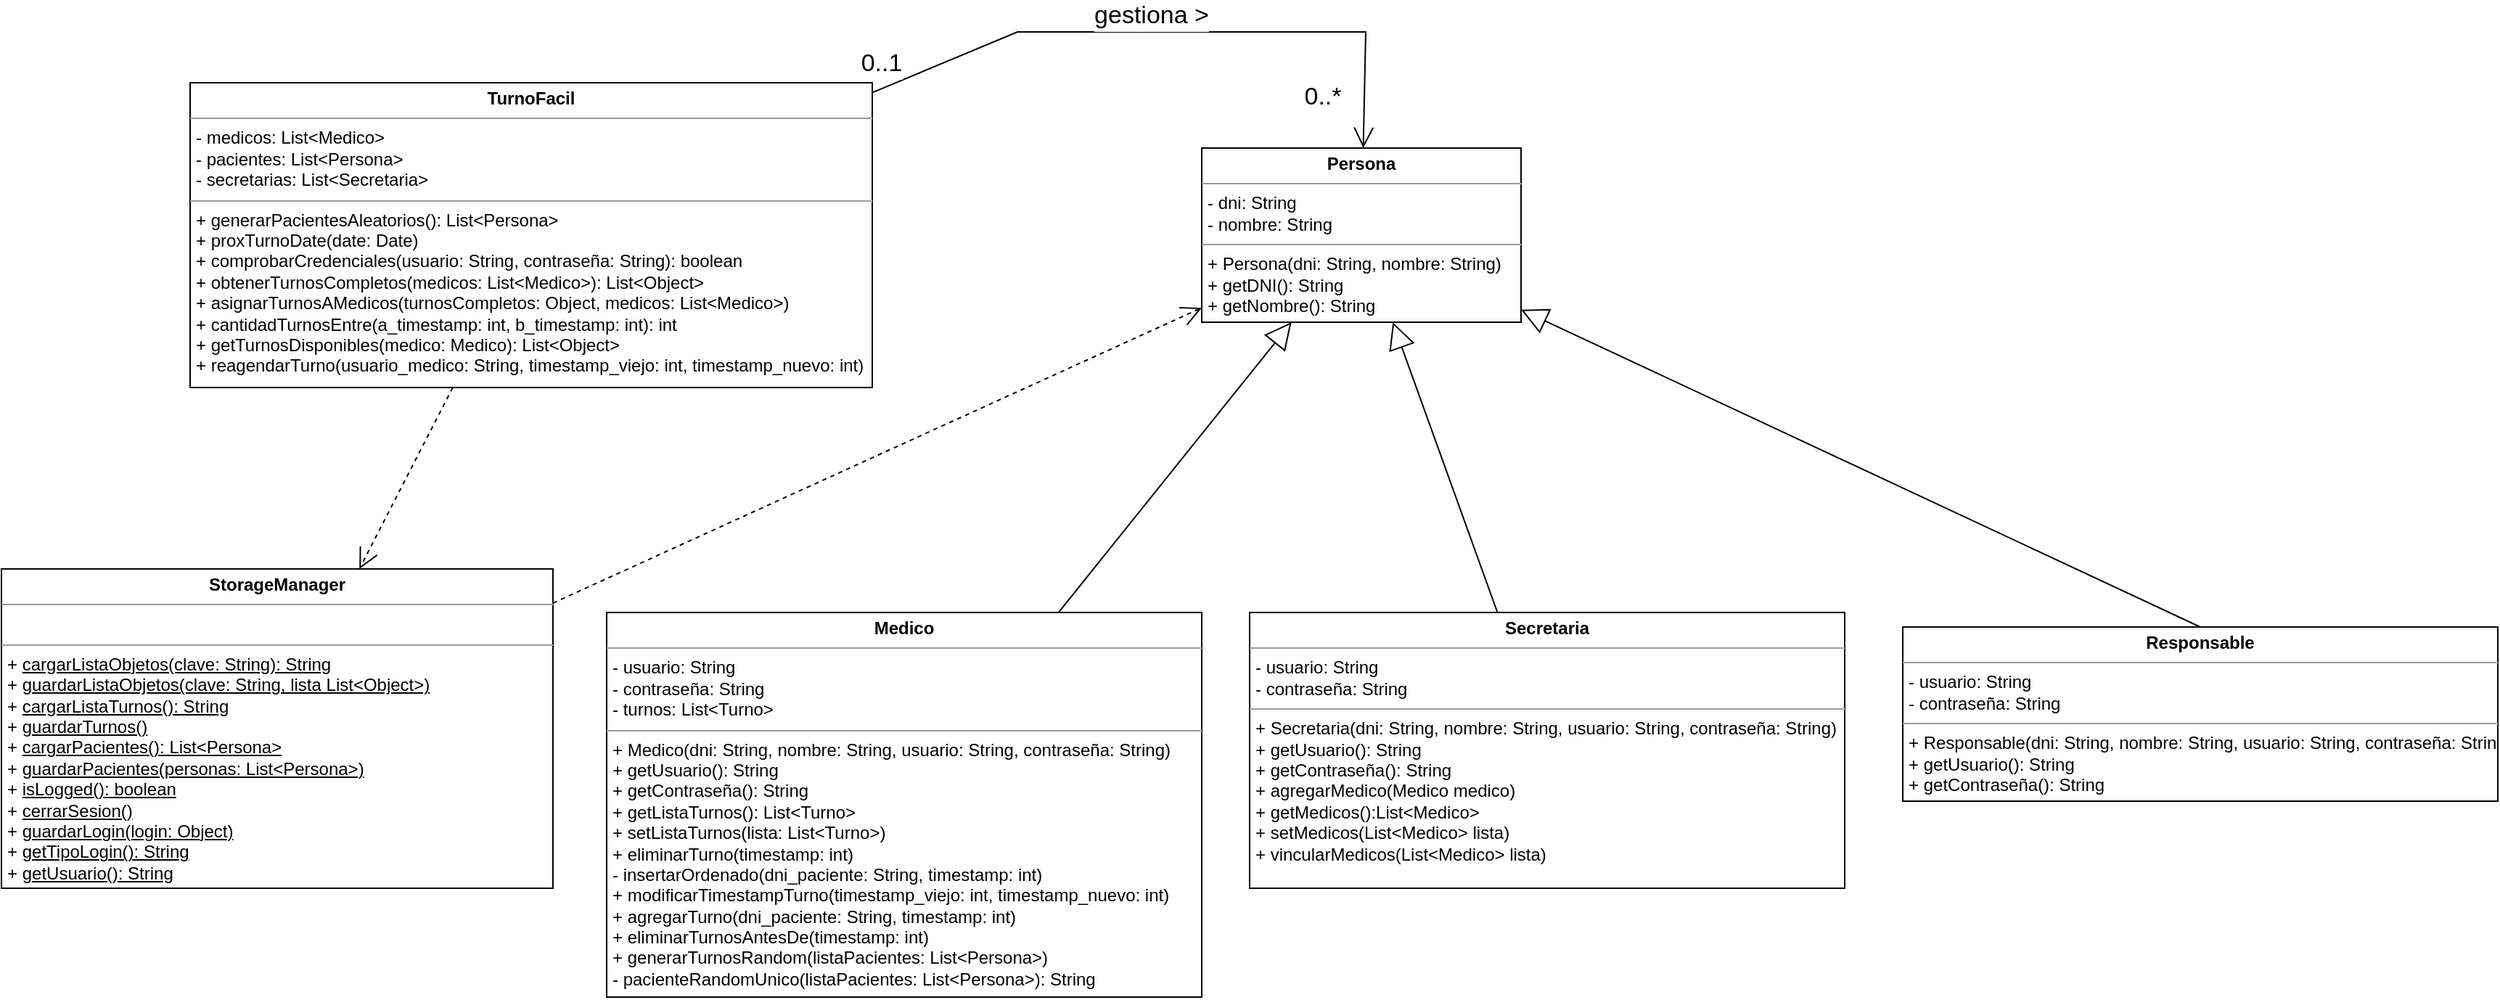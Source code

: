<mxfile version="20.0.1" type="device"><diagram id="Sh0-JjySoyQDVDXOeWS3" name="Page-1"><mxGraphModel dx="3307" dy="1389" grid="1" gridSize="10" guides="1" tooltips="1" connect="1" arrows="1" fold="1" page="1" pageScale="1" pageWidth="827" pageHeight="1169" math="0" shadow="0"><root><mxCell id="0"/><mxCell id="1" parent="0"/><mxCell id="pM_m-otj_XF6B5OfANBt-13" value="&lt;p style=&quot;margin:0px;margin-top:4px;text-align:center;&quot;&gt;&lt;b&gt;Persona&lt;/b&gt;&lt;/p&gt;&lt;hr size=&quot;1&quot;&gt;&lt;p style=&quot;margin:0px;margin-left:4px;&quot;&gt;- dni: String&lt;/p&gt;&lt;p style=&quot;margin:0px;margin-left:4px;&quot;&gt;- nombre: String&lt;/p&gt;&lt;hr size=&quot;1&quot;&gt;&lt;p style=&quot;margin:0px;margin-left:4px;&quot;&gt;+ Persona(dni: String, nombre: String)&lt;/p&gt;&lt;p style=&quot;margin:0px;margin-left:4px;&quot;&gt;+ getDNI(): String&lt;/p&gt;&lt;p style=&quot;margin:0px;margin-left:4px;&quot;&gt;+ getNombre(): String&lt;/p&gt;" style="verticalAlign=top;align=left;overflow=fill;fontSize=12;fontFamily=Helvetica;html=1;" parent="1" vertex="1"><mxGeometry x="607" y="380" width="220" height="120" as="geometry"/></mxCell><mxCell id="pM_m-otj_XF6B5OfANBt-16" value="&lt;p style=&quot;margin:0px;margin-top:4px;text-align:center;&quot;&gt;&lt;b&gt;Secretaria&lt;/b&gt;&lt;/p&gt;&lt;hr size=&quot;1&quot;&gt;&lt;p style=&quot;margin:0px;margin-left:4px;&quot;&gt;- usuario: String&lt;br&gt;&lt;/p&gt;&lt;p style=&quot;margin:0px;margin-left:4px;&quot;&gt;- contraseña: String&lt;/p&gt;&lt;hr size=&quot;1&quot;&gt;&lt;p style=&quot;margin:0px;margin-left:4px;&quot;&gt;+ Secretaria(dni: String, nombre: String, usuario: String, contraseña: String)&lt;/p&gt;&lt;p style=&quot;margin:0px;margin-left:4px;&quot;&gt;+ getUsuario(): String&lt;/p&gt;&lt;p style=&quot;margin:0px;margin-left:4px;&quot;&gt;+ getContraseña(): String&lt;/p&gt;&lt;p style=&quot;margin:0px;margin-left:4px;&quot;&gt;+ agregarMedico(Medico medico)&lt;/p&gt;&lt;p style=&quot;margin:0px;margin-left:4px;&quot;&gt;+ getMedicos():List&amp;lt;Medico&amp;gt;&lt;/p&gt;&lt;p style=&quot;margin:0px;margin-left:4px;&quot;&gt;+ setMedicos(List&amp;lt;Medico&amp;gt; lista)&lt;/p&gt;&lt;p style=&quot;margin:0px;margin-left:4px;&quot;&gt;+ vincularMedicos(List&amp;lt;Medico&amp;gt; lista)&lt;/p&gt;&lt;p style=&quot;margin:0px;margin-left:4px;&quot;&gt;&lt;br&gt;&lt;/p&gt;" style="verticalAlign=top;align=left;overflow=fill;fontSize=12;fontFamily=Helvetica;html=1;" parent="1" vertex="1"><mxGeometry x="640" y="700" width="410" height="190" as="geometry"/></mxCell><mxCell id="pM_m-otj_XF6B5OfANBt-18" value="&lt;p style=&quot;margin:0px;margin-top:4px;text-align:center;&quot;&gt;&lt;b&gt;Medico&lt;/b&gt;&lt;/p&gt;&lt;hr size=&quot;1&quot;&gt;&lt;p style=&quot;margin:0px;margin-left:4px;&quot;&gt;- usuario: String&lt;br&gt;&lt;/p&gt;&lt;p style=&quot;margin:0px;margin-left:4px;&quot;&gt;- contraseña: String&lt;/p&gt;&lt;p style=&quot;margin:0px;margin-left:4px;&quot;&gt;- turnos: List&amp;lt;Turno&amp;gt;&lt;/p&gt;&lt;hr size=&quot;1&quot;&gt;&lt;p style=&quot;margin:0px;margin-left:4px;&quot;&gt;+ Medico(dni: String, nombre: String, usuario: String, contraseña: String)&lt;/p&gt;&lt;p style=&quot;margin:0px;margin-left:4px;&quot;&gt;+ getUsuario(): String&lt;/p&gt;&lt;p style=&quot;margin:0px;margin-left:4px;&quot;&gt;+ getContraseña(): String&lt;/p&gt;&lt;p style=&quot;margin:0px;margin-left:4px;&quot;&gt;+ getListaTurnos(): List&amp;lt;Turno&amp;gt;&lt;/p&gt;&lt;p style=&quot;margin:0px;margin-left:4px;&quot;&gt;+ setListaTurnos(lista: List&amp;lt;Turno&amp;gt;)&lt;/p&gt;&lt;p style=&quot;margin:0px;margin-left:4px;&quot;&gt;+ eliminarTurno(timestamp: int)&lt;/p&gt;&lt;p style=&quot;margin:0px;margin-left:4px;&quot;&gt;- insertarOrdenado(dni_paciente: String, timestamp: int)&lt;/p&gt;&lt;p style=&quot;margin:0px;margin-left:4px;&quot;&gt;+ modificarTimestampTurno(timestamp_viejo: int, timestamp_nuevo: int)&lt;/p&gt;&lt;p style=&quot;margin:0px;margin-left:4px;&quot;&gt;+&amp;nbsp;agregarTurno(dni_paciente: String, timestamp: int)&lt;/p&gt;&lt;p style=&quot;margin:0px;margin-left:4px;&quot;&gt;+&amp;nbsp;eliminarTurnosAntesDe(timestamp: int)&lt;/p&gt;&lt;p style=&quot;margin:0px;margin-left:4px;&quot;&gt;+ generarTurnosRandom(listaPacientes: List&amp;lt;Persona&amp;gt;)&lt;br&gt;&lt;/p&gt;&lt;p style=&quot;margin:0px;margin-left:4px;&quot;&gt;- pacienteRandomUnico(listaPacientes: List&amp;lt;Persona&amp;gt;): String&lt;/p&gt;" style="verticalAlign=top;align=left;overflow=fill;fontSize=12;fontFamily=Helvetica;html=1;" parent="1" vertex="1"><mxGeometry x="197" y="700" width="410" height="265" as="geometry"/></mxCell><mxCell id="pM_m-otj_XF6B5OfANBt-19" value="" style="endArrow=block;endSize=16;endFill=0;html=1;rounded=0;" parent="1" source="pM_m-otj_XF6B5OfANBt-18" target="pM_m-otj_XF6B5OfANBt-13" edge="1"><mxGeometry width="160" relative="1" as="geometry"><mxPoint x="300" y="730" as="sourcePoint"/><mxPoint x="460" y="730" as="targetPoint"/></mxGeometry></mxCell><mxCell id="pM_m-otj_XF6B5OfANBt-20" value="" style="endArrow=block;endSize=16;endFill=0;html=1;rounded=0;" parent="1" source="pM_m-otj_XF6B5OfANBt-16" target="pM_m-otj_XF6B5OfANBt-13" edge="1"><mxGeometry width="160" relative="1" as="geometry"><mxPoint x="350.485" y="595" as="sourcePoint"/><mxPoint x="402.233" y="530" as="targetPoint"/></mxGeometry></mxCell><mxCell id="pM_m-otj_XF6B5OfANBt-21" value="&lt;p style=&quot;margin:0px;margin-top:4px;text-align:center;&quot;&gt;&lt;b&gt;StorageManager&lt;/b&gt;&lt;/p&gt;&lt;hr size=&quot;1&quot;&gt;&lt;p style=&quot;margin:0px;margin-left:4px;&quot;&gt;&lt;br&gt;&lt;/p&gt;&lt;hr size=&quot;1&quot;&gt;&lt;p style=&quot;margin:0px;margin-left:4px;&quot;&gt;+ &lt;u&gt;cargarListaObjetos(clave: String): String&lt;/u&gt;&lt;/p&gt;&lt;p style=&quot;margin:0px;margin-left:4px;&quot;&gt;+ &lt;u&gt;guardarListaObjetos(clave: String, lista List&amp;lt;Object&amp;gt;)&lt;/u&gt;&lt;/p&gt;&lt;p style=&quot;margin:0px;margin-left:4px;&quot;&gt;+ &lt;u&gt;cargarListaTurnos(): String&lt;/u&gt;&lt;/p&gt;&lt;p style=&quot;margin:0px;margin-left:4px;&quot;&gt;+ &lt;u&gt;guardarTurnos()&lt;br&gt;&lt;/u&gt;&lt;/p&gt;&lt;p style=&quot;margin:0px;margin-left:4px;&quot;&gt;+ &lt;u&gt;cargarPacientes(): List&amp;lt;Persona&amp;gt;&lt;/u&gt;&lt;/p&gt;&lt;p style=&quot;margin:0px;margin-left:4px;&quot;&gt;+ &lt;u&gt;guardarPacientes(personas: List&amp;lt;Persona&amp;gt;)&lt;/u&gt;&lt;/p&gt;&lt;p style=&quot;margin:0px;margin-left:4px;&quot;&gt;+ &lt;u&gt;isLogged(): boolean&lt;/u&gt;&lt;/p&gt;&lt;p style=&quot;margin:0px;margin-left:4px;&quot;&gt;+ &lt;u&gt;cerrarSesion()&lt;/u&gt;&lt;/p&gt;&lt;p style=&quot;margin:0px;margin-left:4px;&quot;&gt;+ &lt;u&gt;guardarLogin(login: Object)&lt;/u&gt;&lt;/p&gt;&lt;p style=&quot;margin:0px;margin-left:4px;&quot;&gt;+ &lt;u&gt;getTipoLogin(): String&lt;/u&gt;&lt;/p&gt;&lt;p style=&quot;margin:0px;margin-left:4px;&quot;&gt;+ &lt;u&gt;getUsuario(): String&lt;/u&gt;&lt;/p&gt;" style="verticalAlign=top;align=left;overflow=fill;fontSize=12;fontFamily=Helvetica;html=1;" parent="1" vertex="1"><mxGeometry x="-220" y="670" width="380" height="220" as="geometry"/></mxCell><mxCell id="EodtwXnUMzkQa7OgCqqU-1" value="&lt;p style=&quot;margin:0px;margin-top:4px;text-align:center;&quot;&gt;&lt;b&gt;TurnoFacil&lt;/b&gt;&lt;/p&gt;&lt;hr size=&quot;1&quot;&gt;&lt;p style=&quot;margin:0px;margin-left:4px;&quot;&gt;- medicos: List&amp;lt;Medico&amp;gt;&lt;/p&gt;&lt;p style=&quot;margin:0px;margin-left:4px;&quot;&gt;- pacientes: List&amp;lt;Persona&amp;gt;&lt;/p&gt;&lt;p style=&quot;margin:0px;margin-left:4px;&quot;&gt;- secretarias: List&amp;lt;Secretaria&amp;gt;&lt;/p&gt;&lt;hr size=&quot;1&quot;&gt;&lt;p style=&quot;margin:0px;margin-left:4px;&quot;&gt;+&amp;nbsp;generarPacientesAleatorios(): List&amp;lt;Persona&amp;gt;&lt;/p&gt;&lt;p style=&quot;margin:0px;margin-left:4px;&quot;&gt;+&amp;nbsp;proxTurnoDate(date: Date)&lt;/p&gt;&lt;p style=&quot;margin:0px;margin-left:4px;&quot;&gt;+&amp;nbsp;comprobarCredenciales(usuario: String, contraseña: String): boolean&lt;/p&gt;&lt;p style=&quot;margin:0px;margin-left:4px;&quot;&gt;+&amp;nbsp;obtenerTurnosCompletos(medicos: List&amp;lt;Medico&amp;gt;): List&amp;lt;Object&amp;gt;&lt;/p&gt;&lt;p style=&quot;margin:0px;margin-left:4px;&quot;&gt;+&amp;nbsp;asignarTurnosAMedicos(turnosCompletos: Object, medicos: List&amp;lt;Medico&amp;gt;)&lt;/p&gt;&lt;p style=&quot;margin:0px;margin-left:4px;&quot;&gt;+&amp;nbsp;cantidadTurnosEntre(a_timestamp: int, b_timestamp: int): int&lt;/p&gt;&lt;p style=&quot;margin:0px;margin-left:4px;&quot;&gt;+&amp;nbsp;getTurnosDisponibles(medico: Medico): List&amp;lt;Object&amp;gt;&lt;/p&gt;&lt;p style=&quot;margin:0px;margin-left:4px;&quot;&gt;+&amp;nbsp;reagendarTurno(usuario_medico: String, timestamp_viejo: int, timestamp_nuevo: int)&lt;/p&gt;&lt;p style=&quot;margin:0px;margin-left:4px;&quot;&gt;&lt;br&gt;&lt;/p&gt;" style="verticalAlign=top;align=left;overflow=fill;fontSize=12;fontFamily=Helvetica;html=1;" parent="1" vertex="1"><mxGeometry x="-90" y="335" width="470" height="210" as="geometry"/></mxCell><mxCell id="EodtwXnUMzkQa7OgCqqU-3" value="" style="endArrow=open;endFill=1;endSize=12;html=1;rounded=0;" parent="1" source="EodtwXnUMzkQa7OgCqqU-1" target="pM_m-otj_XF6B5OfANBt-13" edge="1"><mxGeometry width="160" relative="1" as="geometry"><mxPoint x="400" y="470" as="sourcePoint"/><mxPoint x="560" y="470" as="targetPoint"/><Array as="points"><mxPoint x="480" y="300"/><mxPoint x="720" y="300"/></Array></mxGeometry></mxCell><mxCell id="EodtwXnUMzkQa7OgCqqU-5" value="&lt;font style=&quot;font-size: 17px;&quot;&gt;gestiona &amp;gt;&lt;/font&gt;" style="edgeLabel;html=1;align=center;verticalAlign=middle;resizable=0;points=[];" parent="EodtwXnUMzkQa7OgCqqU-3" vertex="1" connectable="0"><mxGeometry x="-0.593" y="3" relative="1" as="geometry"><mxPoint x="113" y="-17" as="offset"/></mxGeometry></mxCell><mxCell id="EodtwXnUMzkQa7OgCqqU-6" value="0..1" style="edgeLabel;html=1;align=center;verticalAlign=middle;resizable=0;points=[];fontSize=17;" parent="EodtwXnUMzkQa7OgCqqU-3" vertex="1" connectable="0"><mxGeometry x="-0.841" y="-1" relative="1" as="geometry"><mxPoint x="-26" y="-8" as="offset"/></mxGeometry></mxCell><mxCell id="EodtwXnUMzkQa7OgCqqU-7" value="0..*" style="edgeLabel;html=1;align=center;verticalAlign=middle;resizable=0;points=[];fontSize=17;" parent="EodtwXnUMzkQa7OgCqqU-3" vertex="1" connectable="0"><mxGeometry x="0.797" y="-1" relative="1" as="geometry"><mxPoint x="-28" y="8" as="offset"/></mxGeometry></mxCell><mxCell id="EodtwXnUMzkQa7OgCqqU-8" value="" style="endArrow=open;endSize=12;dashed=1;html=1;rounded=0;fontSize=17;" parent="1" source="EodtwXnUMzkQa7OgCqqU-1" target="pM_m-otj_XF6B5OfANBt-21" edge="1"><mxGeometry width="160" relative="1" as="geometry"><mxPoint x="160" y="650" as="sourcePoint"/><mxPoint x="320" y="650" as="targetPoint"/></mxGeometry></mxCell><mxCell id="EodtwXnUMzkQa7OgCqqU-10" value="" style="endArrow=open;endSize=12;dashed=1;html=1;rounded=0;fontSize=17;" parent="1" source="pM_m-otj_XF6B5OfANBt-21" target="pM_m-otj_XF6B5OfANBt-13" edge="1"><mxGeometry width="160" relative="1" as="geometry"><mxPoint x="340" y="580" as="sourcePoint"/><mxPoint x="500" y="580" as="targetPoint"/></mxGeometry></mxCell><mxCell id="KFQgIRSjLHoaSCvXOief-6" value="&lt;p style=&quot;margin:0px;margin-top:4px;text-align:center;&quot;&gt;&lt;b&gt;Responsable&lt;/b&gt;&lt;/p&gt;&lt;hr size=&quot;1&quot;&gt;&lt;p style=&quot;margin:0px;margin-left:4px;&quot;&gt;- usuario: String&lt;br&gt;&lt;/p&gt;&lt;p style=&quot;margin:0px;margin-left:4px;&quot;&gt;- contraseña: String&lt;/p&gt;&lt;hr size=&quot;1&quot;&gt;&lt;p style=&quot;margin:0px;margin-left:4px;&quot;&gt;+ Responsable(dni: String, nombre: String, usuario: String, contraseña: String)&lt;/p&gt;&lt;p style=&quot;margin:0px;margin-left:4px;&quot;&gt;+ getUsuario(): String&lt;/p&gt;&lt;p style=&quot;margin:0px;margin-left:4px;&quot;&gt;+ getContraseña(): String&lt;/p&gt;" style="verticalAlign=top;align=left;overflow=fill;fontSize=12;fontFamily=Helvetica;html=1;" vertex="1" parent="1"><mxGeometry x="1090" y="710" width="410" height="120" as="geometry"/></mxCell><mxCell id="KFQgIRSjLHoaSCvXOief-9" value="" style="endArrow=block;endSize=16;endFill=0;html=1;rounded=0;exitX=0.5;exitY=0;exitDx=0;exitDy=0;" edge="1" parent="1" source="KFQgIRSjLHoaSCvXOief-6" target="pM_m-otj_XF6B5OfANBt-13"><mxGeometry width="160" relative="1" as="geometry"><mxPoint x="831" y="710" as="sourcePoint"/><mxPoint x="751" y="510" as="targetPoint"/></mxGeometry></mxCell></root></mxGraphModel></diagram></mxfile>